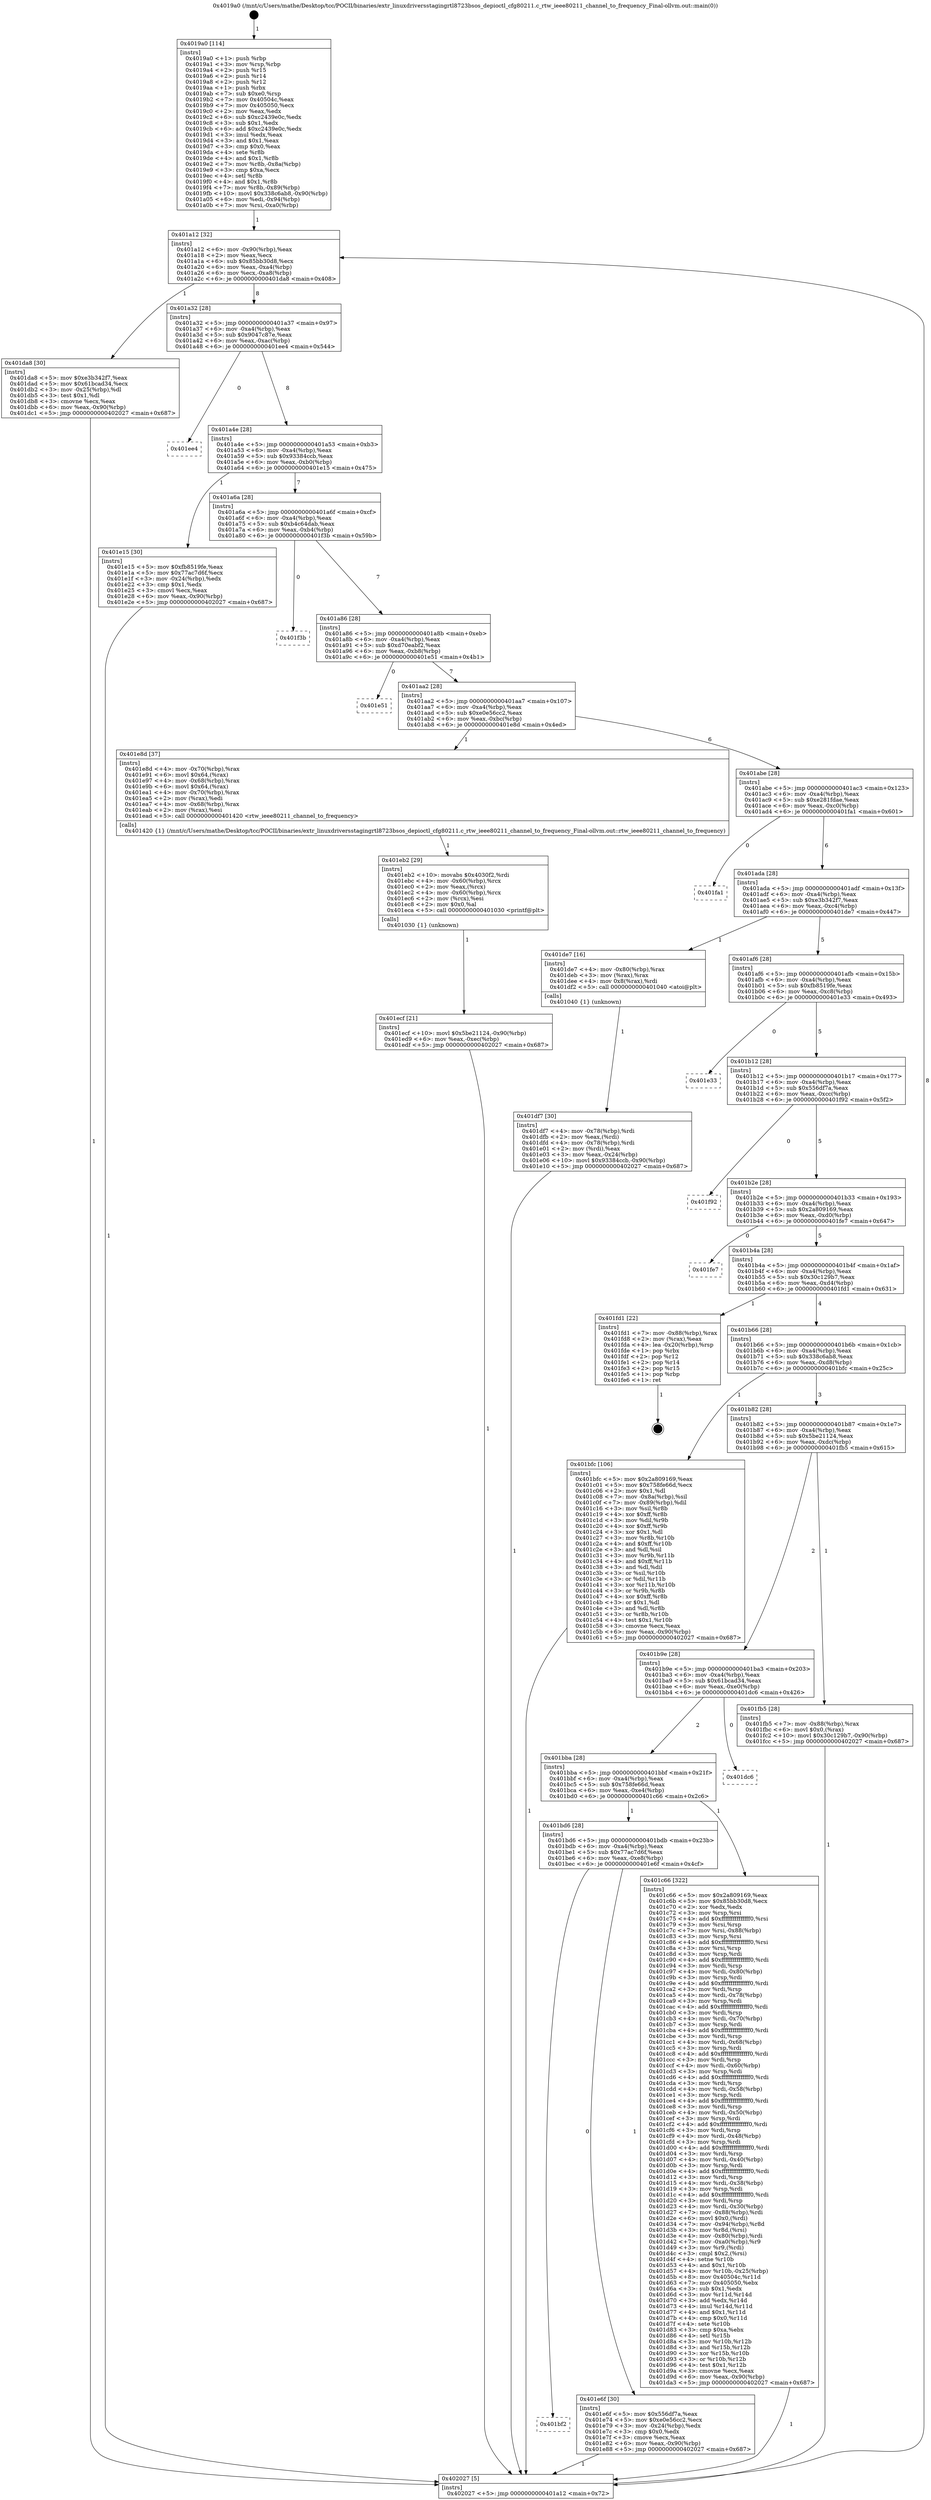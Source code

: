 digraph "0x4019a0" {
  label = "0x4019a0 (/mnt/c/Users/mathe/Desktop/tcc/POCII/binaries/extr_linuxdriversstagingrtl8723bsos_depioctl_cfg80211.c_rtw_ieee80211_channel_to_frequency_Final-ollvm.out::main(0))"
  labelloc = "t"
  node[shape=record]

  Entry [label="",width=0.3,height=0.3,shape=circle,fillcolor=black,style=filled]
  "0x401a12" [label="{
     0x401a12 [32]\l
     | [instrs]\l
     &nbsp;&nbsp;0x401a12 \<+6\>: mov -0x90(%rbp),%eax\l
     &nbsp;&nbsp;0x401a18 \<+2\>: mov %eax,%ecx\l
     &nbsp;&nbsp;0x401a1a \<+6\>: sub $0x85bb30d8,%ecx\l
     &nbsp;&nbsp;0x401a20 \<+6\>: mov %eax,-0xa4(%rbp)\l
     &nbsp;&nbsp;0x401a26 \<+6\>: mov %ecx,-0xa8(%rbp)\l
     &nbsp;&nbsp;0x401a2c \<+6\>: je 0000000000401da8 \<main+0x408\>\l
  }"]
  "0x401da8" [label="{
     0x401da8 [30]\l
     | [instrs]\l
     &nbsp;&nbsp;0x401da8 \<+5\>: mov $0xe3b342f7,%eax\l
     &nbsp;&nbsp;0x401dad \<+5\>: mov $0x61bcad34,%ecx\l
     &nbsp;&nbsp;0x401db2 \<+3\>: mov -0x25(%rbp),%dl\l
     &nbsp;&nbsp;0x401db5 \<+3\>: test $0x1,%dl\l
     &nbsp;&nbsp;0x401db8 \<+3\>: cmovne %ecx,%eax\l
     &nbsp;&nbsp;0x401dbb \<+6\>: mov %eax,-0x90(%rbp)\l
     &nbsp;&nbsp;0x401dc1 \<+5\>: jmp 0000000000402027 \<main+0x687\>\l
  }"]
  "0x401a32" [label="{
     0x401a32 [28]\l
     | [instrs]\l
     &nbsp;&nbsp;0x401a32 \<+5\>: jmp 0000000000401a37 \<main+0x97\>\l
     &nbsp;&nbsp;0x401a37 \<+6\>: mov -0xa4(%rbp),%eax\l
     &nbsp;&nbsp;0x401a3d \<+5\>: sub $0x9047c87e,%eax\l
     &nbsp;&nbsp;0x401a42 \<+6\>: mov %eax,-0xac(%rbp)\l
     &nbsp;&nbsp;0x401a48 \<+6\>: je 0000000000401ee4 \<main+0x544\>\l
  }"]
  Exit [label="",width=0.3,height=0.3,shape=circle,fillcolor=black,style=filled,peripheries=2]
  "0x401ee4" [label="{
     0x401ee4\l
  }", style=dashed]
  "0x401a4e" [label="{
     0x401a4e [28]\l
     | [instrs]\l
     &nbsp;&nbsp;0x401a4e \<+5\>: jmp 0000000000401a53 \<main+0xb3\>\l
     &nbsp;&nbsp;0x401a53 \<+6\>: mov -0xa4(%rbp),%eax\l
     &nbsp;&nbsp;0x401a59 \<+5\>: sub $0x93384ccb,%eax\l
     &nbsp;&nbsp;0x401a5e \<+6\>: mov %eax,-0xb0(%rbp)\l
     &nbsp;&nbsp;0x401a64 \<+6\>: je 0000000000401e15 \<main+0x475\>\l
  }"]
  "0x401ecf" [label="{
     0x401ecf [21]\l
     | [instrs]\l
     &nbsp;&nbsp;0x401ecf \<+10\>: movl $0x5be21124,-0x90(%rbp)\l
     &nbsp;&nbsp;0x401ed9 \<+6\>: mov %eax,-0xec(%rbp)\l
     &nbsp;&nbsp;0x401edf \<+5\>: jmp 0000000000402027 \<main+0x687\>\l
  }"]
  "0x401e15" [label="{
     0x401e15 [30]\l
     | [instrs]\l
     &nbsp;&nbsp;0x401e15 \<+5\>: mov $0xfb8519fe,%eax\l
     &nbsp;&nbsp;0x401e1a \<+5\>: mov $0x77ac7d6f,%ecx\l
     &nbsp;&nbsp;0x401e1f \<+3\>: mov -0x24(%rbp),%edx\l
     &nbsp;&nbsp;0x401e22 \<+3\>: cmp $0x1,%edx\l
     &nbsp;&nbsp;0x401e25 \<+3\>: cmovl %ecx,%eax\l
     &nbsp;&nbsp;0x401e28 \<+6\>: mov %eax,-0x90(%rbp)\l
     &nbsp;&nbsp;0x401e2e \<+5\>: jmp 0000000000402027 \<main+0x687\>\l
  }"]
  "0x401a6a" [label="{
     0x401a6a [28]\l
     | [instrs]\l
     &nbsp;&nbsp;0x401a6a \<+5\>: jmp 0000000000401a6f \<main+0xcf\>\l
     &nbsp;&nbsp;0x401a6f \<+6\>: mov -0xa4(%rbp),%eax\l
     &nbsp;&nbsp;0x401a75 \<+5\>: sub $0xb4c64dab,%eax\l
     &nbsp;&nbsp;0x401a7a \<+6\>: mov %eax,-0xb4(%rbp)\l
     &nbsp;&nbsp;0x401a80 \<+6\>: je 0000000000401f3b \<main+0x59b\>\l
  }"]
  "0x401eb2" [label="{
     0x401eb2 [29]\l
     | [instrs]\l
     &nbsp;&nbsp;0x401eb2 \<+10\>: movabs $0x4030f2,%rdi\l
     &nbsp;&nbsp;0x401ebc \<+4\>: mov -0x60(%rbp),%rcx\l
     &nbsp;&nbsp;0x401ec0 \<+2\>: mov %eax,(%rcx)\l
     &nbsp;&nbsp;0x401ec2 \<+4\>: mov -0x60(%rbp),%rcx\l
     &nbsp;&nbsp;0x401ec6 \<+2\>: mov (%rcx),%esi\l
     &nbsp;&nbsp;0x401ec8 \<+2\>: mov $0x0,%al\l
     &nbsp;&nbsp;0x401eca \<+5\>: call 0000000000401030 \<printf@plt\>\l
     | [calls]\l
     &nbsp;&nbsp;0x401030 \{1\} (unknown)\l
  }"]
  "0x401f3b" [label="{
     0x401f3b\l
  }", style=dashed]
  "0x401a86" [label="{
     0x401a86 [28]\l
     | [instrs]\l
     &nbsp;&nbsp;0x401a86 \<+5\>: jmp 0000000000401a8b \<main+0xeb\>\l
     &nbsp;&nbsp;0x401a8b \<+6\>: mov -0xa4(%rbp),%eax\l
     &nbsp;&nbsp;0x401a91 \<+5\>: sub $0xd70eabf2,%eax\l
     &nbsp;&nbsp;0x401a96 \<+6\>: mov %eax,-0xb8(%rbp)\l
     &nbsp;&nbsp;0x401a9c \<+6\>: je 0000000000401e51 \<main+0x4b1\>\l
  }"]
  "0x401bf2" [label="{
     0x401bf2\l
  }", style=dashed]
  "0x401e51" [label="{
     0x401e51\l
  }", style=dashed]
  "0x401aa2" [label="{
     0x401aa2 [28]\l
     | [instrs]\l
     &nbsp;&nbsp;0x401aa2 \<+5\>: jmp 0000000000401aa7 \<main+0x107\>\l
     &nbsp;&nbsp;0x401aa7 \<+6\>: mov -0xa4(%rbp),%eax\l
     &nbsp;&nbsp;0x401aad \<+5\>: sub $0xe0e56cc2,%eax\l
     &nbsp;&nbsp;0x401ab2 \<+6\>: mov %eax,-0xbc(%rbp)\l
     &nbsp;&nbsp;0x401ab8 \<+6\>: je 0000000000401e8d \<main+0x4ed\>\l
  }"]
  "0x401e6f" [label="{
     0x401e6f [30]\l
     | [instrs]\l
     &nbsp;&nbsp;0x401e6f \<+5\>: mov $0x556df7a,%eax\l
     &nbsp;&nbsp;0x401e74 \<+5\>: mov $0xe0e56cc2,%ecx\l
     &nbsp;&nbsp;0x401e79 \<+3\>: mov -0x24(%rbp),%edx\l
     &nbsp;&nbsp;0x401e7c \<+3\>: cmp $0x0,%edx\l
     &nbsp;&nbsp;0x401e7f \<+3\>: cmove %ecx,%eax\l
     &nbsp;&nbsp;0x401e82 \<+6\>: mov %eax,-0x90(%rbp)\l
     &nbsp;&nbsp;0x401e88 \<+5\>: jmp 0000000000402027 \<main+0x687\>\l
  }"]
  "0x401e8d" [label="{
     0x401e8d [37]\l
     | [instrs]\l
     &nbsp;&nbsp;0x401e8d \<+4\>: mov -0x70(%rbp),%rax\l
     &nbsp;&nbsp;0x401e91 \<+6\>: movl $0x64,(%rax)\l
     &nbsp;&nbsp;0x401e97 \<+4\>: mov -0x68(%rbp),%rax\l
     &nbsp;&nbsp;0x401e9b \<+6\>: movl $0x64,(%rax)\l
     &nbsp;&nbsp;0x401ea1 \<+4\>: mov -0x70(%rbp),%rax\l
     &nbsp;&nbsp;0x401ea5 \<+2\>: mov (%rax),%edi\l
     &nbsp;&nbsp;0x401ea7 \<+4\>: mov -0x68(%rbp),%rax\l
     &nbsp;&nbsp;0x401eab \<+2\>: mov (%rax),%esi\l
     &nbsp;&nbsp;0x401ead \<+5\>: call 0000000000401420 \<rtw_ieee80211_channel_to_frequency\>\l
     | [calls]\l
     &nbsp;&nbsp;0x401420 \{1\} (/mnt/c/Users/mathe/Desktop/tcc/POCII/binaries/extr_linuxdriversstagingrtl8723bsos_depioctl_cfg80211.c_rtw_ieee80211_channel_to_frequency_Final-ollvm.out::rtw_ieee80211_channel_to_frequency)\l
  }"]
  "0x401abe" [label="{
     0x401abe [28]\l
     | [instrs]\l
     &nbsp;&nbsp;0x401abe \<+5\>: jmp 0000000000401ac3 \<main+0x123\>\l
     &nbsp;&nbsp;0x401ac3 \<+6\>: mov -0xa4(%rbp),%eax\l
     &nbsp;&nbsp;0x401ac9 \<+5\>: sub $0xe281fdae,%eax\l
     &nbsp;&nbsp;0x401ace \<+6\>: mov %eax,-0xc0(%rbp)\l
     &nbsp;&nbsp;0x401ad4 \<+6\>: je 0000000000401fa1 \<main+0x601\>\l
  }"]
  "0x401df7" [label="{
     0x401df7 [30]\l
     | [instrs]\l
     &nbsp;&nbsp;0x401df7 \<+4\>: mov -0x78(%rbp),%rdi\l
     &nbsp;&nbsp;0x401dfb \<+2\>: mov %eax,(%rdi)\l
     &nbsp;&nbsp;0x401dfd \<+4\>: mov -0x78(%rbp),%rdi\l
     &nbsp;&nbsp;0x401e01 \<+2\>: mov (%rdi),%eax\l
     &nbsp;&nbsp;0x401e03 \<+3\>: mov %eax,-0x24(%rbp)\l
     &nbsp;&nbsp;0x401e06 \<+10\>: movl $0x93384ccb,-0x90(%rbp)\l
     &nbsp;&nbsp;0x401e10 \<+5\>: jmp 0000000000402027 \<main+0x687\>\l
  }"]
  "0x401fa1" [label="{
     0x401fa1\l
  }", style=dashed]
  "0x401ada" [label="{
     0x401ada [28]\l
     | [instrs]\l
     &nbsp;&nbsp;0x401ada \<+5\>: jmp 0000000000401adf \<main+0x13f\>\l
     &nbsp;&nbsp;0x401adf \<+6\>: mov -0xa4(%rbp),%eax\l
     &nbsp;&nbsp;0x401ae5 \<+5\>: sub $0xe3b342f7,%eax\l
     &nbsp;&nbsp;0x401aea \<+6\>: mov %eax,-0xc4(%rbp)\l
     &nbsp;&nbsp;0x401af0 \<+6\>: je 0000000000401de7 \<main+0x447\>\l
  }"]
  "0x401bd6" [label="{
     0x401bd6 [28]\l
     | [instrs]\l
     &nbsp;&nbsp;0x401bd6 \<+5\>: jmp 0000000000401bdb \<main+0x23b\>\l
     &nbsp;&nbsp;0x401bdb \<+6\>: mov -0xa4(%rbp),%eax\l
     &nbsp;&nbsp;0x401be1 \<+5\>: sub $0x77ac7d6f,%eax\l
     &nbsp;&nbsp;0x401be6 \<+6\>: mov %eax,-0xe8(%rbp)\l
     &nbsp;&nbsp;0x401bec \<+6\>: je 0000000000401e6f \<main+0x4cf\>\l
  }"]
  "0x401de7" [label="{
     0x401de7 [16]\l
     | [instrs]\l
     &nbsp;&nbsp;0x401de7 \<+4\>: mov -0x80(%rbp),%rax\l
     &nbsp;&nbsp;0x401deb \<+3\>: mov (%rax),%rax\l
     &nbsp;&nbsp;0x401dee \<+4\>: mov 0x8(%rax),%rdi\l
     &nbsp;&nbsp;0x401df2 \<+5\>: call 0000000000401040 \<atoi@plt\>\l
     | [calls]\l
     &nbsp;&nbsp;0x401040 \{1\} (unknown)\l
  }"]
  "0x401af6" [label="{
     0x401af6 [28]\l
     | [instrs]\l
     &nbsp;&nbsp;0x401af6 \<+5\>: jmp 0000000000401afb \<main+0x15b\>\l
     &nbsp;&nbsp;0x401afb \<+6\>: mov -0xa4(%rbp),%eax\l
     &nbsp;&nbsp;0x401b01 \<+5\>: sub $0xfb8519fe,%eax\l
     &nbsp;&nbsp;0x401b06 \<+6\>: mov %eax,-0xc8(%rbp)\l
     &nbsp;&nbsp;0x401b0c \<+6\>: je 0000000000401e33 \<main+0x493\>\l
  }"]
  "0x401c66" [label="{
     0x401c66 [322]\l
     | [instrs]\l
     &nbsp;&nbsp;0x401c66 \<+5\>: mov $0x2a809169,%eax\l
     &nbsp;&nbsp;0x401c6b \<+5\>: mov $0x85bb30d8,%ecx\l
     &nbsp;&nbsp;0x401c70 \<+2\>: xor %edx,%edx\l
     &nbsp;&nbsp;0x401c72 \<+3\>: mov %rsp,%rsi\l
     &nbsp;&nbsp;0x401c75 \<+4\>: add $0xfffffffffffffff0,%rsi\l
     &nbsp;&nbsp;0x401c79 \<+3\>: mov %rsi,%rsp\l
     &nbsp;&nbsp;0x401c7c \<+7\>: mov %rsi,-0x88(%rbp)\l
     &nbsp;&nbsp;0x401c83 \<+3\>: mov %rsp,%rsi\l
     &nbsp;&nbsp;0x401c86 \<+4\>: add $0xfffffffffffffff0,%rsi\l
     &nbsp;&nbsp;0x401c8a \<+3\>: mov %rsi,%rsp\l
     &nbsp;&nbsp;0x401c8d \<+3\>: mov %rsp,%rdi\l
     &nbsp;&nbsp;0x401c90 \<+4\>: add $0xfffffffffffffff0,%rdi\l
     &nbsp;&nbsp;0x401c94 \<+3\>: mov %rdi,%rsp\l
     &nbsp;&nbsp;0x401c97 \<+4\>: mov %rdi,-0x80(%rbp)\l
     &nbsp;&nbsp;0x401c9b \<+3\>: mov %rsp,%rdi\l
     &nbsp;&nbsp;0x401c9e \<+4\>: add $0xfffffffffffffff0,%rdi\l
     &nbsp;&nbsp;0x401ca2 \<+3\>: mov %rdi,%rsp\l
     &nbsp;&nbsp;0x401ca5 \<+4\>: mov %rdi,-0x78(%rbp)\l
     &nbsp;&nbsp;0x401ca9 \<+3\>: mov %rsp,%rdi\l
     &nbsp;&nbsp;0x401cac \<+4\>: add $0xfffffffffffffff0,%rdi\l
     &nbsp;&nbsp;0x401cb0 \<+3\>: mov %rdi,%rsp\l
     &nbsp;&nbsp;0x401cb3 \<+4\>: mov %rdi,-0x70(%rbp)\l
     &nbsp;&nbsp;0x401cb7 \<+3\>: mov %rsp,%rdi\l
     &nbsp;&nbsp;0x401cba \<+4\>: add $0xfffffffffffffff0,%rdi\l
     &nbsp;&nbsp;0x401cbe \<+3\>: mov %rdi,%rsp\l
     &nbsp;&nbsp;0x401cc1 \<+4\>: mov %rdi,-0x68(%rbp)\l
     &nbsp;&nbsp;0x401cc5 \<+3\>: mov %rsp,%rdi\l
     &nbsp;&nbsp;0x401cc8 \<+4\>: add $0xfffffffffffffff0,%rdi\l
     &nbsp;&nbsp;0x401ccc \<+3\>: mov %rdi,%rsp\l
     &nbsp;&nbsp;0x401ccf \<+4\>: mov %rdi,-0x60(%rbp)\l
     &nbsp;&nbsp;0x401cd3 \<+3\>: mov %rsp,%rdi\l
     &nbsp;&nbsp;0x401cd6 \<+4\>: add $0xfffffffffffffff0,%rdi\l
     &nbsp;&nbsp;0x401cda \<+3\>: mov %rdi,%rsp\l
     &nbsp;&nbsp;0x401cdd \<+4\>: mov %rdi,-0x58(%rbp)\l
     &nbsp;&nbsp;0x401ce1 \<+3\>: mov %rsp,%rdi\l
     &nbsp;&nbsp;0x401ce4 \<+4\>: add $0xfffffffffffffff0,%rdi\l
     &nbsp;&nbsp;0x401ce8 \<+3\>: mov %rdi,%rsp\l
     &nbsp;&nbsp;0x401ceb \<+4\>: mov %rdi,-0x50(%rbp)\l
     &nbsp;&nbsp;0x401cef \<+3\>: mov %rsp,%rdi\l
     &nbsp;&nbsp;0x401cf2 \<+4\>: add $0xfffffffffffffff0,%rdi\l
     &nbsp;&nbsp;0x401cf6 \<+3\>: mov %rdi,%rsp\l
     &nbsp;&nbsp;0x401cf9 \<+4\>: mov %rdi,-0x48(%rbp)\l
     &nbsp;&nbsp;0x401cfd \<+3\>: mov %rsp,%rdi\l
     &nbsp;&nbsp;0x401d00 \<+4\>: add $0xfffffffffffffff0,%rdi\l
     &nbsp;&nbsp;0x401d04 \<+3\>: mov %rdi,%rsp\l
     &nbsp;&nbsp;0x401d07 \<+4\>: mov %rdi,-0x40(%rbp)\l
     &nbsp;&nbsp;0x401d0b \<+3\>: mov %rsp,%rdi\l
     &nbsp;&nbsp;0x401d0e \<+4\>: add $0xfffffffffffffff0,%rdi\l
     &nbsp;&nbsp;0x401d12 \<+3\>: mov %rdi,%rsp\l
     &nbsp;&nbsp;0x401d15 \<+4\>: mov %rdi,-0x38(%rbp)\l
     &nbsp;&nbsp;0x401d19 \<+3\>: mov %rsp,%rdi\l
     &nbsp;&nbsp;0x401d1c \<+4\>: add $0xfffffffffffffff0,%rdi\l
     &nbsp;&nbsp;0x401d20 \<+3\>: mov %rdi,%rsp\l
     &nbsp;&nbsp;0x401d23 \<+4\>: mov %rdi,-0x30(%rbp)\l
     &nbsp;&nbsp;0x401d27 \<+7\>: mov -0x88(%rbp),%rdi\l
     &nbsp;&nbsp;0x401d2e \<+6\>: movl $0x0,(%rdi)\l
     &nbsp;&nbsp;0x401d34 \<+7\>: mov -0x94(%rbp),%r8d\l
     &nbsp;&nbsp;0x401d3b \<+3\>: mov %r8d,(%rsi)\l
     &nbsp;&nbsp;0x401d3e \<+4\>: mov -0x80(%rbp),%rdi\l
     &nbsp;&nbsp;0x401d42 \<+7\>: mov -0xa0(%rbp),%r9\l
     &nbsp;&nbsp;0x401d49 \<+3\>: mov %r9,(%rdi)\l
     &nbsp;&nbsp;0x401d4c \<+3\>: cmpl $0x2,(%rsi)\l
     &nbsp;&nbsp;0x401d4f \<+4\>: setne %r10b\l
     &nbsp;&nbsp;0x401d53 \<+4\>: and $0x1,%r10b\l
     &nbsp;&nbsp;0x401d57 \<+4\>: mov %r10b,-0x25(%rbp)\l
     &nbsp;&nbsp;0x401d5b \<+8\>: mov 0x40504c,%r11d\l
     &nbsp;&nbsp;0x401d63 \<+7\>: mov 0x405050,%ebx\l
     &nbsp;&nbsp;0x401d6a \<+3\>: sub $0x1,%edx\l
     &nbsp;&nbsp;0x401d6d \<+3\>: mov %r11d,%r14d\l
     &nbsp;&nbsp;0x401d70 \<+3\>: add %edx,%r14d\l
     &nbsp;&nbsp;0x401d73 \<+4\>: imul %r14d,%r11d\l
     &nbsp;&nbsp;0x401d77 \<+4\>: and $0x1,%r11d\l
     &nbsp;&nbsp;0x401d7b \<+4\>: cmp $0x0,%r11d\l
     &nbsp;&nbsp;0x401d7f \<+4\>: sete %r10b\l
     &nbsp;&nbsp;0x401d83 \<+3\>: cmp $0xa,%ebx\l
     &nbsp;&nbsp;0x401d86 \<+4\>: setl %r15b\l
     &nbsp;&nbsp;0x401d8a \<+3\>: mov %r10b,%r12b\l
     &nbsp;&nbsp;0x401d8d \<+3\>: and %r15b,%r12b\l
     &nbsp;&nbsp;0x401d90 \<+3\>: xor %r15b,%r10b\l
     &nbsp;&nbsp;0x401d93 \<+3\>: or %r10b,%r12b\l
     &nbsp;&nbsp;0x401d96 \<+4\>: test $0x1,%r12b\l
     &nbsp;&nbsp;0x401d9a \<+3\>: cmovne %ecx,%eax\l
     &nbsp;&nbsp;0x401d9d \<+6\>: mov %eax,-0x90(%rbp)\l
     &nbsp;&nbsp;0x401da3 \<+5\>: jmp 0000000000402027 \<main+0x687\>\l
  }"]
  "0x401e33" [label="{
     0x401e33\l
  }", style=dashed]
  "0x401b12" [label="{
     0x401b12 [28]\l
     | [instrs]\l
     &nbsp;&nbsp;0x401b12 \<+5\>: jmp 0000000000401b17 \<main+0x177\>\l
     &nbsp;&nbsp;0x401b17 \<+6\>: mov -0xa4(%rbp),%eax\l
     &nbsp;&nbsp;0x401b1d \<+5\>: sub $0x556df7a,%eax\l
     &nbsp;&nbsp;0x401b22 \<+6\>: mov %eax,-0xcc(%rbp)\l
     &nbsp;&nbsp;0x401b28 \<+6\>: je 0000000000401f92 \<main+0x5f2\>\l
  }"]
  "0x401bba" [label="{
     0x401bba [28]\l
     | [instrs]\l
     &nbsp;&nbsp;0x401bba \<+5\>: jmp 0000000000401bbf \<main+0x21f\>\l
     &nbsp;&nbsp;0x401bbf \<+6\>: mov -0xa4(%rbp),%eax\l
     &nbsp;&nbsp;0x401bc5 \<+5\>: sub $0x758fe66d,%eax\l
     &nbsp;&nbsp;0x401bca \<+6\>: mov %eax,-0xe4(%rbp)\l
     &nbsp;&nbsp;0x401bd0 \<+6\>: je 0000000000401c66 \<main+0x2c6\>\l
  }"]
  "0x401f92" [label="{
     0x401f92\l
  }", style=dashed]
  "0x401b2e" [label="{
     0x401b2e [28]\l
     | [instrs]\l
     &nbsp;&nbsp;0x401b2e \<+5\>: jmp 0000000000401b33 \<main+0x193\>\l
     &nbsp;&nbsp;0x401b33 \<+6\>: mov -0xa4(%rbp),%eax\l
     &nbsp;&nbsp;0x401b39 \<+5\>: sub $0x2a809169,%eax\l
     &nbsp;&nbsp;0x401b3e \<+6\>: mov %eax,-0xd0(%rbp)\l
     &nbsp;&nbsp;0x401b44 \<+6\>: je 0000000000401fe7 \<main+0x647\>\l
  }"]
  "0x401dc6" [label="{
     0x401dc6\l
  }", style=dashed]
  "0x401fe7" [label="{
     0x401fe7\l
  }", style=dashed]
  "0x401b4a" [label="{
     0x401b4a [28]\l
     | [instrs]\l
     &nbsp;&nbsp;0x401b4a \<+5\>: jmp 0000000000401b4f \<main+0x1af\>\l
     &nbsp;&nbsp;0x401b4f \<+6\>: mov -0xa4(%rbp),%eax\l
     &nbsp;&nbsp;0x401b55 \<+5\>: sub $0x30c129b7,%eax\l
     &nbsp;&nbsp;0x401b5a \<+6\>: mov %eax,-0xd4(%rbp)\l
     &nbsp;&nbsp;0x401b60 \<+6\>: je 0000000000401fd1 \<main+0x631\>\l
  }"]
  "0x401b9e" [label="{
     0x401b9e [28]\l
     | [instrs]\l
     &nbsp;&nbsp;0x401b9e \<+5\>: jmp 0000000000401ba3 \<main+0x203\>\l
     &nbsp;&nbsp;0x401ba3 \<+6\>: mov -0xa4(%rbp),%eax\l
     &nbsp;&nbsp;0x401ba9 \<+5\>: sub $0x61bcad34,%eax\l
     &nbsp;&nbsp;0x401bae \<+6\>: mov %eax,-0xe0(%rbp)\l
     &nbsp;&nbsp;0x401bb4 \<+6\>: je 0000000000401dc6 \<main+0x426\>\l
  }"]
  "0x401fd1" [label="{
     0x401fd1 [22]\l
     | [instrs]\l
     &nbsp;&nbsp;0x401fd1 \<+7\>: mov -0x88(%rbp),%rax\l
     &nbsp;&nbsp;0x401fd8 \<+2\>: mov (%rax),%eax\l
     &nbsp;&nbsp;0x401fda \<+4\>: lea -0x20(%rbp),%rsp\l
     &nbsp;&nbsp;0x401fde \<+1\>: pop %rbx\l
     &nbsp;&nbsp;0x401fdf \<+2\>: pop %r12\l
     &nbsp;&nbsp;0x401fe1 \<+2\>: pop %r14\l
     &nbsp;&nbsp;0x401fe3 \<+2\>: pop %r15\l
     &nbsp;&nbsp;0x401fe5 \<+1\>: pop %rbp\l
     &nbsp;&nbsp;0x401fe6 \<+1\>: ret\l
  }"]
  "0x401b66" [label="{
     0x401b66 [28]\l
     | [instrs]\l
     &nbsp;&nbsp;0x401b66 \<+5\>: jmp 0000000000401b6b \<main+0x1cb\>\l
     &nbsp;&nbsp;0x401b6b \<+6\>: mov -0xa4(%rbp),%eax\l
     &nbsp;&nbsp;0x401b71 \<+5\>: sub $0x338c6ab8,%eax\l
     &nbsp;&nbsp;0x401b76 \<+6\>: mov %eax,-0xd8(%rbp)\l
     &nbsp;&nbsp;0x401b7c \<+6\>: je 0000000000401bfc \<main+0x25c\>\l
  }"]
  "0x401fb5" [label="{
     0x401fb5 [28]\l
     | [instrs]\l
     &nbsp;&nbsp;0x401fb5 \<+7\>: mov -0x88(%rbp),%rax\l
     &nbsp;&nbsp;0x401fbc \<+6\>: movl $0x0,(%rax)\l
     &nbsp;&nbsp;0x401fc2 \<+10\>: movl $0x30c129b7,-0x90(%rbp)\l
     &nbsp;&nbsp;0x401fcc \<+5\>: jmp 0000000000402027 \<main+0x687\>\l
  }"]
  "0x401bfc" [label="{
     0x401bfc [106]\l
     | [instrs]\l
     &nbsp;&nbsp;0x401bfc \<+5\>: mov $0x2a809169,%eax\l
     &nbsp;&nbsp;0x401c01 \<+5\>: mov $0x758fe66d,%ecx\l
     &nbsp;&nbsp;0x401c06 \<+2\>: mov $0x1,%dl\l
     &nbsp;&nbsp;0x401c08 \<+7\>: mov -0x8a(%rbp),%sil\l
     &nbsp;&nbsp;0x401c0f \<+7\>: mov -0x89(%rbp),%dil\l
     &nbsp;&nbsp;0x401c16 \<+3\>: mov %sil,%r8b\l
     &nbsp;&nbsp;0x401c19 \<+4\>: xor $0xff,%r8b\l
     &nbsp;&nbsp;0x401c1d \<+3\>: mov %dil,%r9b\l
     &nbsp;&nbsp;0x401c20 \<+4\>: xor $0xff,%r9b\l
     &nbsp;&nbsp;0x401c24 \<+3\>: xor $0x1,%dl\l
     &nbsp;&nbsp;0x401c27 \<+3\>: mov %r8b,%r10b\l
     &nbsp;&nbsp;0x401c2a \<+4\>: and $0xff,%r10b\l
     &nbsp;&nbsp;0x401c2e \<+3\>: and %dl,%sil\l
     &nbsp;&nbsp;0x401c31 \<+3\>: mov %r9b,%r11b\l
     &nbsp;&nbsp;0x401c34 \<+4\>: and $0xff,%r11b\l
     &nbsp;&nbsp;0x401c38 \<+3\>: and %dl,%dil\l
     &nbsp;&nbsp;0x401c3b \<+3\>: or %sil,%r10b\l
     &nbsp;&nbsp;0x401c3e \<+3\>: or %dil,%r11b\l
     &nbsp;&nbsp;0x401c41 \<+3\>: xor %r11b,%r10b\l
     &nbsp;&nbsp;0x401c44 \<+3\>: or %r9b,%r8b\l
     &nbsp;&nbsp;0x401c47 \<+4\>: xor $0xff,%r8b\l
     &nbsp;&nbsp;0x401c4b \<+3\>: or $0x1,%dl\l
     &nbsp;&nbsp;0x401c4e \<+3\>: and %dl,%r8b\l
     &nbsp;&nbsp;0x401c51 \<+3\>: or %r8b,%r10b\l
     &nbsp;&nbsp;0x401c54 \<+4\>: test $0x1,%r10b\l
     &nbsp;&nbsp;0x401c58 \<+3\>: cmovne %ecx,%eax\l
     &nbsp;&nbsp;0x401c5b \<+6\>: mov %eax,-0x90(%rbp)\l
     &nbsp;&nbsp;0x401c61 \<+5\>: jmp 0000000000402027 \<main+0x687\>\l
  }"]
  "0x401b82" [label="{
     0x401b82 [28]\l
     | [instrs]\l
     &nbsp;&nbsp;0x401b82 \<+5\>: jmp 0000000000401b87 \<main+0x1e7\>\l
     &nbsp;&nbsp;0x401b87 \<+6\>: mov -0xa4(%rbp),%eax\l
     &nbsp;&nbsp;0x401b8d \<+5\>: sub $0x5be21124,%eax\l
     &nbsp;&nbsp;0x401b92 \<+6\>: mov %eax,-0xdc(%rbp)\l
     &nbsp;&nbsp;0x401b98 \<+6\>: je 0000000000401fb5 \<main+0x615\>\l
  }"]
  "0x402027" [label="{
     0x402027 [5]\l
     | [instrs]\l
     &nbsp;&nbsp;0x402027 \<+5\>: jmp 0000000000401a12 \<main+0x72\>\l
  }"]
  "0x4019a0" [label="{
     0x4019a0 [114]\l
     | [instrs]\l
     &nbsp;&nbsp;0x4019a0 \<+1\>: push %rbp\l
     &nbsp;&nbsp;0x4019a1 \<+3\>: mov %rsp,%rbp\l
     &nbsp;&nbsp;0x4019a4 \<+2\>: push %r15\l
     &nbsp;&nbsp;0x4019a6 \<+2\>: push %r14\l
     &nbsp;&nbsp;0x4019a8 \<+2\>: push %r12\l
     &nbsp;&nbsp;0x4019aa \<+1\>: push %rbx\l
     &nbsp;&nbsp;0x4019ab \<+7\>: sub $0xe0,%rsp\l
     &nbsp;&nbsp;0x4019b2 \<+7\>: mov 0x40504c,%eax\l
     &nbsp;&nbsp;0x4019b9 \<+7\>: mov 0x405050,%ecx\l
     &nbsp;&nbsp;0x4019c0 \<+2\>: mov %eax,%edx\l
     &nbsp;&nbsp;0x4019c2 \<+6\>: sub $0xc2439e0c,%edx\l
     &nbsp;&nbsp;0x4019c8 \<+3\>: sub $0x1,%edx\l
     &nbsp;&nbsp;0x4019cb \<+6\>: add $0xc2439e0c,%edx\l
     &nbsp;&nbsp;0x4019d1 \<+3\>: imul %edx,%eax\l
     &nbsp;&nbsp;0x4019d4 \<+3\>: and $0x1,%eax\l
     &nbsp;&nbsp;0x4019d7 \<+3\>: cmp $0x0,%eax\l
     &nbsp;&nbsp;0x4019da \<+4\>: sete %r8b\l
     &nbsp;&nbsp;0x4019de \<+4\>: and $0x1,%r8b\l
     &nbsp;&nbsp;0x4019e2 \<+7\>: mov %r8b,-0x8a(%rbp)\l
     &nbsp;&nbsp;0x4019e9 \<+3\>: cmp $0xa,%ecx\l
     &nbsp;&nbsp;0x4019ec \<+4\>: setl %r8b\l
     &nbsp;&nbsp;0x4019f0 \<+4\>: and $0x1,%r8b\l
     &nbsp;&nbsp;0x4019f4 \<+7\>: mov %r8b,-0x89(%rbp)\l
     &nbsp;&nbsp;0x4019fb \<+10\>: movl $0x338c6ab8,-0x90(%rbp)\l
     &nbsp;&nbsp;0x401a05 \<+6\>: mov %edi,-0x94(%rbp)\l
     &nbsp;&nbsp;0x401a0b \<+7\>: mov %rsi,-0xa0(%rbp)\l
  }"]
  Entry -> "0x4019a0" [label=" 1"]
  "0x401a12" -> "0x401da8" [label=" 1"]
  "0x401a12" -> "0x401a32" [label=" 8"]
  "0x401fd1" -> Exit [label=" 1"]
  "0x401a32" -> "0x401ee4" [label=" 0"]
  "0x401a32" -> "0x401a4e" [label=" 8"]
  "0x401fb5" -> "0x402027" [label=" 1"]
  "0x401a4e" -> "0x401e15" [label=" 1"]
  "0x401a4e" -> "0x401a6a" [label=" 7"]
  "0x401ecf" -> "0x402027" [label=" 1"]
  "0x401a6a" -> "0x401f3b" [label=" 0"]
  "0x401a6a" -> "0x401a86" [label=" 7"]
  "0x401eb2" -> "0x401ecf" [label=" 1"]
  "0x401a86" -> "0x401e51" [label=" 0"]
  "0x401a86" -> "0x401aa2" [label=" 7"]
  "0x401e8d" -> "0x401eb2" [label=" 1"]
  "0x401aa2" -> "0x401e8d" [label=" 1"]
  "0x401aa2" -> "0x401abe" [label=" 6"]
  "0x401e6f" -> "0x402027" [label=" 1"]
  "0x401abe" -> "0x401fa1" [label=" 0"]
  "0x401abe" -> "0x401ada" [label=" 6"]
  "0x401bd6" -> "0x401e6f" [label=" 1"]
  "0x401ada" -> "0x401de7" [label=" 1"]
  "0x401ada" -> "0x401af6" [label=" 5"]
  "0x401e15" -> "0x402027" [label=" 1"]
  "0x401af6" -> "0x401e33" [label=" 0"]
  "0x401af6" -> "0x401b12" [label=" 5"]
  "0x401df7" -> "0x402027" [label=" 1"]
  "0x401b12" -> "0x401f92" [label=" 0"]
  "0x401b12" -> "0x401b2e" [label=" 5"]
  "0x401da8" -> "0x402027" [label=" 1"]
  "0x401b2e" -> "0x401fe7" [label=" 0"]
  "0x401b2e" -> "0x401b4a" [label=" 5"]
  "0x401c66" -> "0x402027" [label=" 1"]
  "0x401b4a" -> "0x401fd1" [label=" 1"]
  "0x401b4a" -> "0x401b66" [label=" 4"]
  "0x401bba" -> "0x401bd6" [label=" 1"]
  "0x401b66" -> "0x401bfc" [label=" 1"]
  "0x401b66" -> "0x401b82" [label=" 3"]
  "0x401bfc" -> "0x402027" [label=" 1"]
  "0x4019a0" -> "0x401a12" [label=" 1"]
  "0x402027" -> "0x401a12" [label=" 8"]
  "0x401bba" -> "0x401c66" [label=" 1"]
  "0x401b82" -> "0x401fb5" [label=" 1"]
  "0x401b82" -> "0x401b9e" [label=" 2"]
  "0x401bd6" -> "0x401bf2" [label=" 0"]
  "0x401b9e" -> "0x401dc6" [label=" 0"]
  "0x401b9e" -> "0x401bba" [label=" 2"]
  "0x401de7" -> "0x401df7" [label=" 1"]
}
